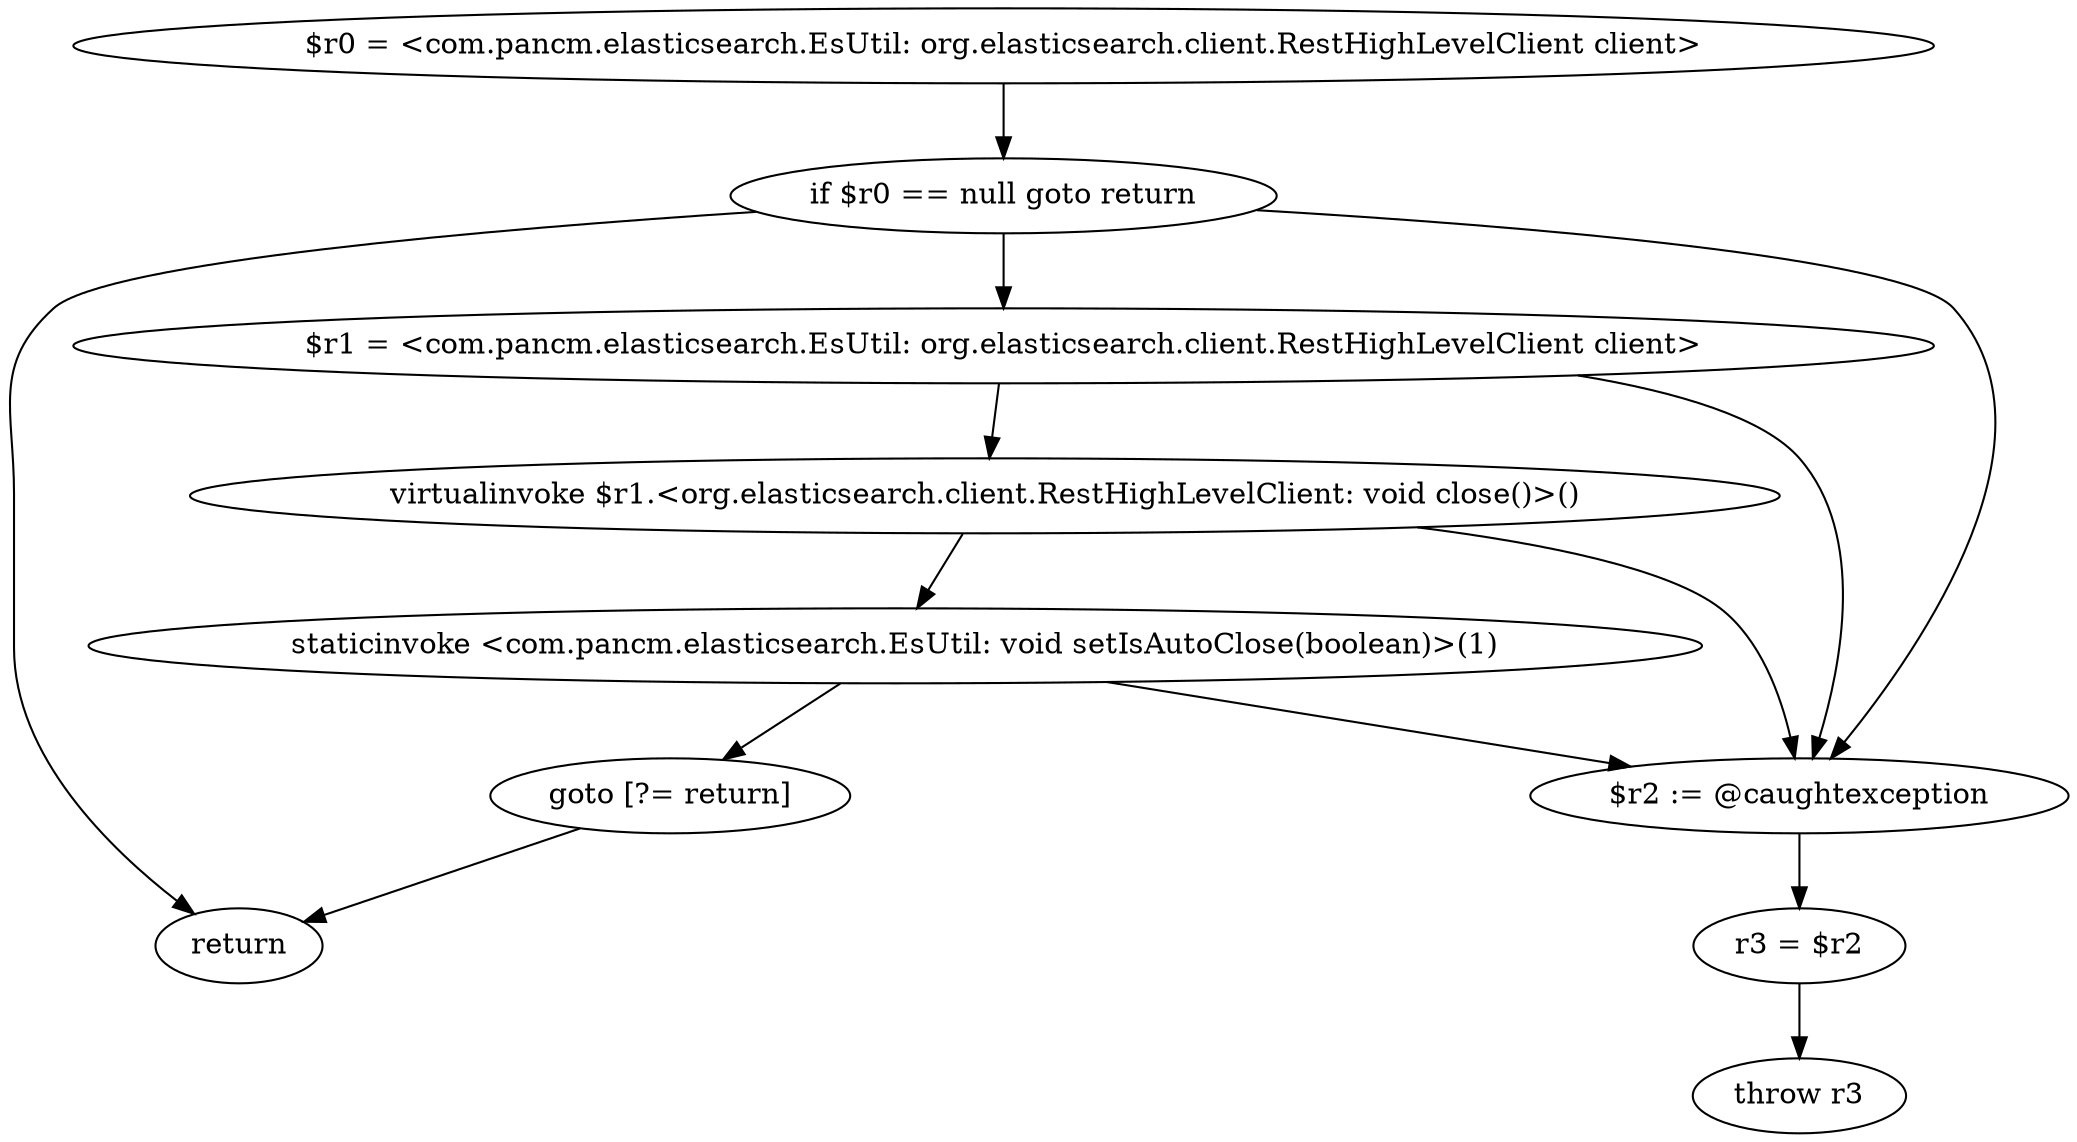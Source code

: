 digraph "unitGraph" {
    "$r0 = <com.pancm.elasticsearch.EsUtil: org.elasticsearch.client.RestHighLevelClient client>"
    "if $r0 == null goto return"
    "$r1 = <com.pancm.elasticsearch.EsUtil: org.elasticsearch.client.RestHighLevelClient client>"
    "virtualinvoke $r1.<org.elasticsearch.client.RestHighLevelClient: void close()>()"
    "staticinvoke <com.pancm.elasticsearch.EsUtil: void setIsAutoClose(boolean)>(1)"
    "goto [?= return]"
    "$r2 := @caughtexception"
    "r3 = $r2"
    "throw r3"
    "return"
    "$r0 = <com.pancm.elasticsearch.EsUtil: org.elasticsearch.client.RestHighLevelClient client>"->"if $r0 == null goto return";
    "if $r0 == null goto return"->"$r1 = <com.pancm.elasticsearch.EsUtil: org.elasticsearch.client.RestHighLevelClient client>";
    "if $r0 == null goto return"->"return";
    "if $r0 == null goto return"->"$r2 := @caughtexception";
    "$r1 = <com.pancm.elasticsearch.EsUtil: org.elasticsearch.client.RestHighLevelClient client>"->"virtualinvoke $r1.<org.elasticsearch.client.RestHighLevelClient: void close()>()";
    "$r1 = <com.pancm.elasticsearch.EsUtil: org.elasticsearch.client.RestHighLevelClient client>"->"$r2 := @caughtexception";
    "virtualinvoke $r1.<org.elasticsearch.client.RestHighLevelClient: void close()>()"->"staticinvoke <com.pancm.elasticsearch.EsUtil: void setIsAutoClose(boolean)>(1)";
    "virtualinvoke $r1.<org.elasticsearch.client.RestHighLevelClient: void close()>()"->"$r2 := @caughtexception";
    "staticinvoke <com.pancm.elasticsearch.EsUtil: void setIsAutoClose(boolean)>(1)"->"goto [?= return]";
    "staticinvoke <com.pancm.elasticsearch.EsUtil: void setIsAutoClose(boolean)>(1)"->"$r2 := @caughtexception";
    "goto [?= return]"->"return";
    "$r2 := @caughtexception"->"r3 = $r2";
    "r3 = $r2"->"throw r3";
}
